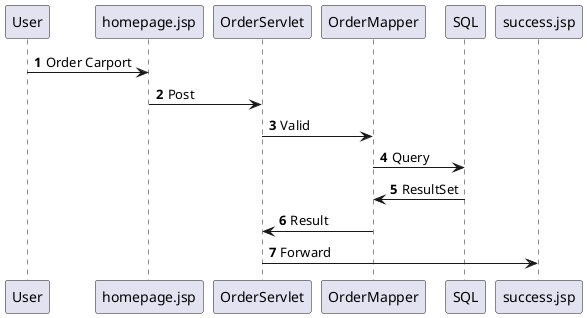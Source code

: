 @startuml
'https://plantuml.com/sequence-diagram

autonumber

User -> homepage.jsp: Order Carport
homepage.jsp -> OrderServlet: Post
OrderServlet -> OrderMapper: Valid
OrderMapper -> SQL: Query
SQL -> OrderMapper: ResultSet
OrderMapper -> OrderServlet: Result
OrderServlet -> success.jsp: Forward

@enduml